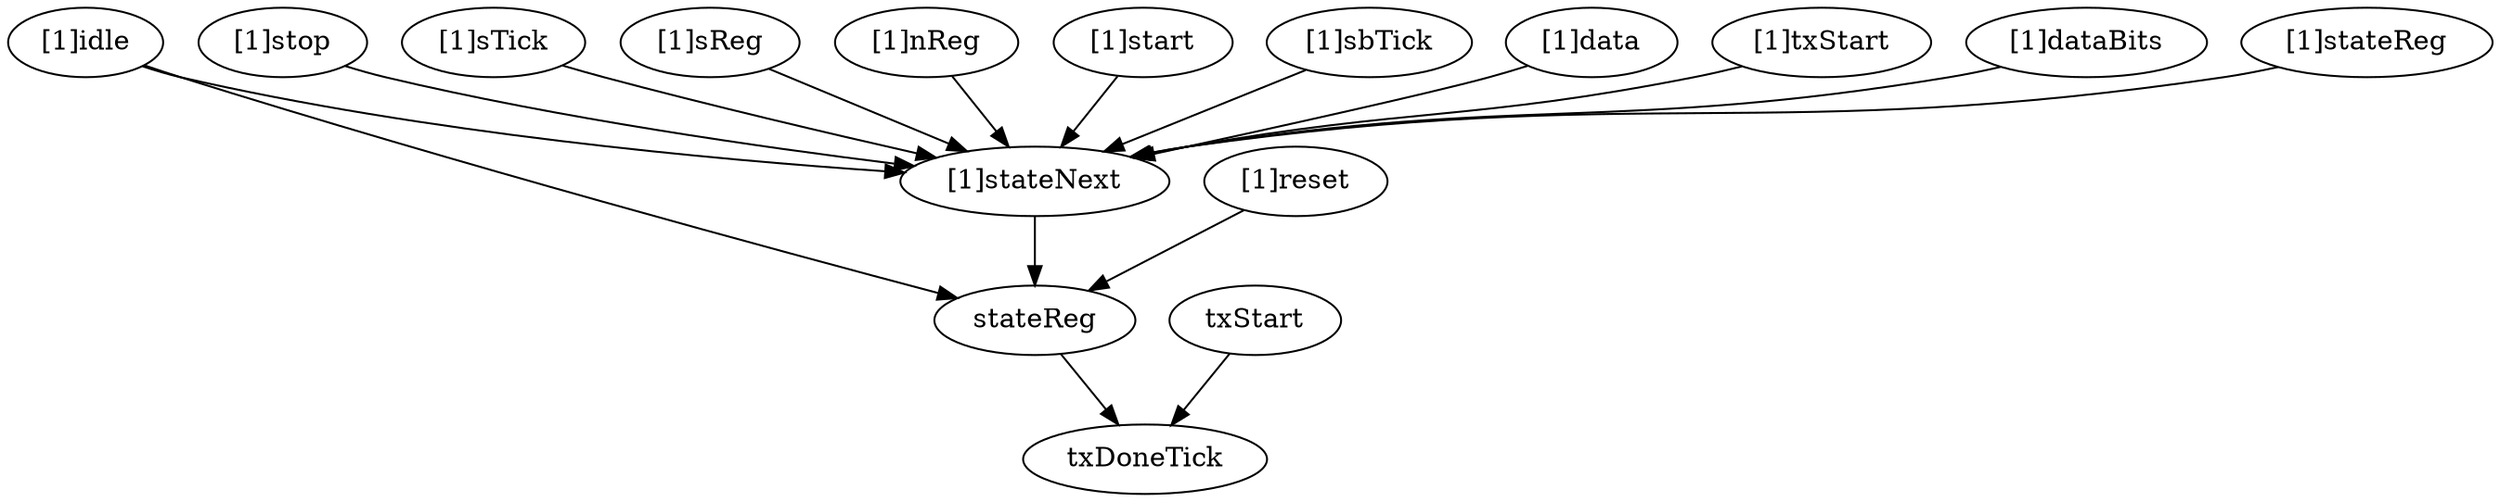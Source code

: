 strict digraph "" {
	"[1]idle"	 [complexity=5,
		importance=0.3145235415,
		rank=0.0629047083001];
	stateReg	 [complexity=1,
		importance=0.18431339351,
		rank=0.18431339351];
	"[1]idle" -> stateReg;
	"[1]stateNext"	 [complexity=3,
		importance=0.290179975432,
		rank=0.0967266584775];
	"[1]idle" -> "[1]stateNext";
	txDoneTick	 [complexity=0,
		importance=0.0328385593847,
		rank=0.0];
	"[1]stop"	 [complexity=5,
		importance=0.3145235415,
		rank=0.0629047083001];
	"[1]stop" -> "[1]stateNext";
	"[1]sTick"	 [complexity=6,
		importance=0.894883492365,
		rank=0.149147248728];
	"[1]sTick" -> "[1]stateNext";
	txStart	 [complexity=1,
		importance=0.0571821254527,
		rank=0.0571821254527];
	txStart -> txDoneTick;
	"[1]sReg"	 [complexity=7,
		importance=0.931514754019,
		rank=0.133073536288];
	"[1]sReg" -> "[1]stateNext";
	"[1]nReg"	 [complexity=5,
		importance=0.347043983768,
		rank=0.0694087967536];
	"[1]nReg" -> "[1]stateNext";
	"[1]start"	 [complexity=5,
		importance=0.3145235415,
		rank=0.0629047083001];
	"[1]start" -> "[1]stateNext";
	"[1]sbTick"	 [complexity=5,
		importance=0.3145235415,
		rank=0.0629047083001];
	"[1]sbTick" -> "[1]stateNext";
	"[1]data"	 [complexity=5,
		importance=0.3145235415,
		rank=0.0629047083001];
	"[1]data" -> "[1]stateNext";
	stateReg -> txDoneTick;
	"[1]txStart"	 [complexity=4,
		importance=0.3145235415,
		rank=0.0786308853751];
	"[1]txStart" -> "[1]stateNext";
	"[1]dataBits"	 [complexity=5,
		importance=0.3145235415,
		rank=0.0629047083001];
	"[1]dataBits" -> "[1]stateNext";
	"[1]reset"	 [complexity=2,
		importance=0.392970353088,
		rank=0.196485176544];
	"[1]reset" -> stateReg;
	"[1]stateReg"	 [complexity=6,
		importance=1.53669759252,
		rank=0.25611626542];
	"[1]stateReg" -> "[1]stateNext";
	"[1]stateNext" -> stateReg;
}
